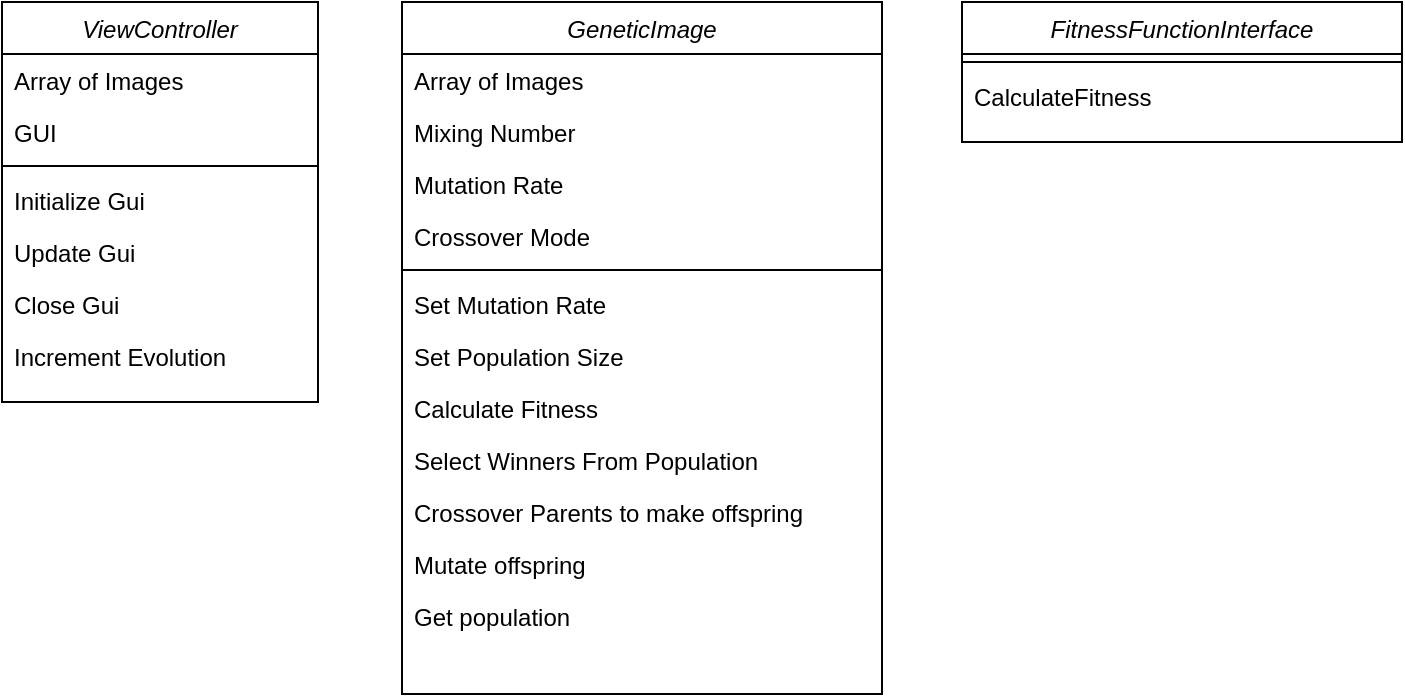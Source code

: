 <mxfile version="20.8.16" type="device" pages="2"><diagram id="C5RBs43oDa-KdzZeNtuy" name="High Level UML"><mxGraphModel dx="794" dy="519" grid="1" gridSize="10" guides="1" tooltips="1" connect="1" arrows="1" fold="1" page="1" pageScale="1" pageWidth="827" pageHeight="1169" math="0" shadow="0"><root><mxCell id="WIyWlLk6GJQsqaUBKTNV-0"/><mxCell id="WIyWlLk6GJQsqaUBKTNV-1" parent="WIyWlLk6GJQsqaUBKTNV-0"/><mxCell id="zkfFHV4jXpPFQw0GAbJ--0" value="ViewController" style="swimlane;fontStyle=2;align=center;verticalAlign=top;childLayout=stackLayout;horizontal=1;startSize=26;horizontalStack=0;resizeParent=1;resizeLast=0;collapsible=1;marginBottom=0;rounded=0;shadow=0;strokeWidth=1;" parent="WIyWlLk6GJQsqaUBKTNV-1" vertex="1"><mxGeometry x="80" y="80" width="158" height="200" as="geometry"><mxRectangle x="230" y="140" width="160" height="26" as="alternateBounds"/></mxGeometry></mxCell><mxCell id="zkfFHV4jXpPFQw0GAbJ--1" value="Array of Images" style="text;align=left;verticalAlign=top;spacingLeft=4;spacingRight=4;overflow=hidden;rotatable=0;points=[[0,0.5],[1,0.5]];portConstraint=eastwest;" parent="zkfFHV4jXpPFQw0GAbJ--0" vertex="1"><mxGeometry y="26" width="158" height="26" as="geometry"/></mxCell><mxCell id="HF-0u7GkT61bBGuTwjzQ-6" value="GUI" style="text;align=left;verticalAlign=top;spacingLeft=4;spacingRight=4;overflow=hidden;rotatable=0;points=[[0,0.5],[1,0.5]];portConstraint=eastwest;" parent="zkfFHV4jXpPFQw0GAbJ--0" vertex="1"><mxGeometry y="52" width="158" height="26" as="geometry"/></mxCell><mxCell id="zkfFHV4jXpPFQw0GAbJ--4" value="" style="line;html=1;strokeWidth=1;align=left;verticalAlign=middle;spacingTop=-1;spacingLeft=3;spacingRight=3;rotatable=0;labelPosition=right;points=[];portConstraint=eastwest;" parent="zkfFHV4jXpPFQw0GAbJ--0" vertex="1"><mxGeometry y="78" width="158" height="8" as="geometry"/></mxCell><mxCell id="HF-0u7GkT61bBGuTwjzQ-7" value="Initialize Gui" style="text;align=left;verticalAlign=top;spacingLeft=4;spacingRight=4;overflow=hidden;rotatable=0;points=[[0,0.5],[1,0.5]];portConstraint=eastwest;" parent="zkfFHV4jXpPFQw0GAbJ--0" vertex="1"><mxGeometry y="86" width="158" height="26" as="geometry"/></mxCell><mxCell id="zkfFHV4jXpPFQw0GAbJ--5" value="Update Gui" style="text;align=left;verticalAlign=top;spacingLeft=4;spacingRight=4;overflow=hidden;rotatable=0;points=[[0,0.5],[1,0.5]];portConstraint=eastwest;" parent="zkfFHV4jXpPFQw0GAbJ--0" vertex="1"><mxGeometry y="112" width="158" height="26" as="geometry"/></mxCell><mxCell id="HF-0u7GkT61bBGuTwjzQ-8" value="Close Gui" style="text;align=left;verticalAlign=top;spacingLeft=4;spacingRight=4;overflow=hidden;rotatable=0;points=[[0,0.5],[1,0.5]];portConstraint=eastwest;" parent="zkfFHV4jXpPFQw0GAbJ--0" vertex="1"><mxGeometry y="138" width="158" height="26" as="geometry"/></mxCell><mxCell id="HF-0u7GkT61bBGuTwjzQ-9" value="Increment Evolution" style="text;align=left;verticalAlign=top;spacingLeft=4;spacingRight=4;overflow=hidden;rotatable=0;points=[[0,0.5],[1,0.5]];portConstraint=eastwest;" parent="zkfFHV4jXpPFQw0GAbJ--0" vertex="1"><mxGeometry y="164" width="158" height="26" as="geometry"/></mxCell><mxCell id="HF-0u7GkT61bBGuTwjzQ-0" value="GeneticImage" style="swimlane;fontStyle=2;align=center;verticalAlign=top;childLayout=stackLayout;horizontal=1;startSize=26;horizontalStack=0;resizeParent=1;resizeLast=0;collapsible=1;marginBottom=0;rounded=0;shadow=0;strokeWidth=1;" parent="WIyWlLk6GJQsqaUBKTNV-1" vertex="1"><mxGeometry x="280" y="80" width="240" height="346" as="geometry"><mxRectangle x="230" y="140" width="160" height="26" as="alternateBounds"/></mxGeometry></mxCell><mxCell id="HF-0u7GkT61bBGuTwjzQ-1" value="Array of Images" style="text;align=left;verticalAlign=top;spacingLeft=4;spacingRight=4;overflow=hidden;rotatable=0;points=[[0,0.5],[1,0.5]];portConstraint=eastwest;" parent="HF-0u7GkT61bBGuTwjzQ-0" vertex="1"><mxGeometry y="26" width="240" height="26" as="geometry"/></mxCell><mxCell id="Dglyat8LOLAamNqZRXO0-1" value="Mixing Number" style="text;align=left;verticalAlign=top;spacingLeft=4;spacingRight=4;overflow=hidden;rotatable=0;points=[[0,0.5],[1,0.5]];portConstraint=eastwest;rounded=0;shadow=0;html=0;" parent="HF-0u7GkT61bBGuTwjzQ-0" vertex="1"><mxGeometry y="52" width="240" height="26" as="geometry"/></mxCell><mxCell id="HF-0u7GkT61bBGuTwjzQ-14" value="Mutation Rate" style="text;align=left;verticalAlign=top;spacingLeft=4;spacingRight=4;overflow=hidden;rotatable=0;points=[[0,0.5],[1,0.5]];portConstraint=eastwest;" parent="HF-0u7GkT61bBGuTwjzQ-0" vertex="1"><mxGeometry y="78" width="240" height="26" as="geometry"/></mxCell><mxCell id="Dglyat8LOLAamNqZRXO0-4" value="Crossover Mode" style="text;align=left;verticalAlign=top;spacingLeft=4;spacingRight=4;overflow=hidden;rotatable=0;points=[[0,0.5],[1,0.5]];portConstraint=eastwest;" parent="HF-0u7GkT61bBGuTwjzQ-0" vertex="1"><mxGeometry y="104" width="240" height="26" as="geometry"/></mxCell><mxCell id="HF-0u7GkT61bBGuTwjzQ-4" value="" style="line;html=1;strokeWidth=1;align=left;verticalAlign=middle;spacingTop=-1;spacingLeft=3;spacingRight=3;rotatable=0;labelPosition=right;points=[];portConstraint=eastwest;" parent="HF-0u7GkT61bBGuTwjzQ-0" vertex="1"><mxGeometry y="130" width="240" height="8" as="geometry"/></mxCell><mxCell id="HF-0u7GkT61bBGuTwjzQ-15" value="Set Mutation Rate" style="text;align=left;verticalAlign=top;spacingLeft=4;spacingRight=4;overflow=hidden;rotatable=0;points=[[0,0.5],[1,0.5]];portConstraint=eastwest;" parent="HF-0u7GkT61bBGuTwjzQ-0" vertex="1"><mxGeometry y="138" width="240" height="26" as="geometry"/></mxCell><mxCell id="HF-0u7GkT61bBGuTwjzQ-12" value="Set Population Size" style="text;align=left;verticalAlign=top;spacingLeft=4;spacingRight=4;overflow=hidden;rotatable=0;points=[[0,0.5],[1,0.5]];portConstraint=eastwest;" parent="HF-0u7GkT61bBGuTwjzQ-0" vertex="1"><mxGeometry y="164" width="240" height="26" as="geometry"/></mxCell><mxCell id="Dglyat8LOLAamNqZRXO0-24" value="Calculate Fitness" style="text;align=left;verticalAlign=top;spacingLeft=4;spacingRight=4;overflow=hidden;rotatable=0;points=[[0,0.5],[1,0.5]];portConstraint=eastwest;" parent="HF-0u7GkT61bBGuTwjzQ-0" vertex="1"><mxGeometry y="190" width="240" height="26" as="geometry"/></mxCell><mxCell id="Dglyat8LOLAamNqZRXO0-25" value="Select Winners From Population" style="text;align=left;verticalAlign=top;spacingLeft=4;spacingRight=4;overflow=hidden;rotatable=0;points=[[0,0.5],[1,0.5]];portConstraint=eastwest;" parent="HF-0u7GkT61bBGuTwjzQ-0" vertex="1"><mxGeometry y="216" width="240" height="26" as="geometry"/></mxCell><mxCell id="Dglyat8LOLAamNqZRXO0-26" value="Crossover Parents to make offspring" style="text;align=left;verticalAlign=top;spacingLeft=4;spacingRight=4;overflow=hidden;rotatable=0;points=[[0,0.5],[1,0.5]];portConstraint=eastwest;" parent="HF-0u7GkT61bBGuTwjzQ-0" vertex="1"><mxGeometry y="242" width="240" height="26" as="geometry"/></mxCell><mxCell id="Dglyat8LOLAamNqZRXO0-27" value="Mutate offspring" style="text;align=left;verticalAlign=top;spacingLeft=4;spacingRight=4;overflow=hidden;rotatable=0;points=[[0,0.5],[1,0.5]];portConstraint=eastwest;" parent="HF-0u7GkT61bBGuTwjzQ-0" vertex="1"><mxGeometry y="268" width="240" height="26" as="geometry"/></mxCell><mxCell id="Dglyat8LOLAamNqZRXO0-28" value="Get population" style="text;align=left;verticalAlign=top;spacingLeft=4;spacingRight=4;overflow=hidden;rotatable=0;points=[[0,0.5],[1,0.5]];portConstraint=eastwest;" parent="HF-0u7GkT61bBGuTwjzQ-0" vertex="1"><mxGeometry y="294" width="240" height="26" as="geometry"/></mxCell><mxCell id="M6G_Km_imUcKRK8agfzT-4" value="FitnessFunctionInterface" style="swimlane;fontStyle=2;align=center;verticalAlign=top;childLayout=stackLayout;horizontal=1;startSize=26;horizontalStack=0;resizeParent=1;resizeLast=0;collapsible=1;marginBottom=0;rounded=0;shadow=0;strokeWidth=1;" vertex="1" parent="WIyWlLk6GJQsqaUBKTNV-1"><mxGeometry x="560" y="80" width="220" height="70" as="geometry"><mxRectangle x="230" y="140" width="160" height="26" as="alternateBounds"/></mxGeometry></mxCell><mxCell id="M6G_Km_imUcKRK8agfzT-9" value="" style="line;html=1;strokeWidth=1;align=left;verticalAlign=middle;spacingTop=-1;spacingLeft=3;spacingRight=3;rotatable=0;labelPosition=right;points=[];portConstraint=eastwest;" vertex="1" parent="M6G_Km_imUcKRK8agfzT-4"><mxGeometry y="26" width="220" height="8" as="geometry"/></mxCell><mxCell id="M6G_Km_imUcKRK8agfzT-14" value="CalculateFitness" style="text;align=left;verticalAlign=top;spacingLeft=4;spacingRight=4;overflow=hidden;rotatable=0;points=[[0,0.5],[1,0.5]];portConstraint=eastwest;" vertex="1" parent="M6G_Km_imUcKRK8agfzT-4"><mxGeometry y="34" width="220" height="26" as="geometry"/></mxCell></root></mxGraphModel></diagram><diagram id="RX6wzn8BchwESDLkaYV5" name="Implementation UML"><mxGraphModel dx="794" dy="519" grid="1" gridSize="10" guides="1" tooltips="1" connect="1" arrows="1" fold="1" page="1" pageScale="1" pageWidth="850" pageHeight="1100" math="0" shadow="0"><root><mxCell id="0"/><mxCell id="1" parent="0"/><mxCell id="7HlLLQjgblkFsmD6-_Mh-1" value="GeneticImages" style="swimlane;fontStyle=2;align=center;verticalAlign=top;childLayout=stackLayout;horizontal=1;startSize=26;horizontalStack=0;resizeParent=1;resizeLast=0;collapsible=1;marginBottom=0;rounded=0;shadow=0;strokeWidth=1;" parent="1" vertex="1"><mxGeometry x="270" y="80" width="310" height="476" as="geometry"><mxRectangle x="230" y="140" width="160" height="26" as="alternateBounds"/></mxGeometry></mxCell><mxCell id="7HlLLQjgblkFsmD6-_Mh-2" value="- population: List&lt;Image&gt;" style="text;align=left;verticalAlign=top;spacingLeft=4;spacingRight=4;overflow=hidden;rotatable=0;points=[[0,0.5],[1,0.5]];portConstraint=eastwest;" parent="7HlLLQjgblkFsmD6-_Mh-1" vertex="1"><mxGeometry y="26" width="310" height="26" as="geometry"/></mxCell><mxCell id="7HlLLQjgblkFsmD6-_Mh-3" value="- mixNumber : number" style="text;align=left;verticalAlign=top;spacingLeft=4;spacingRight=4;overflow=hidden;rotatable=0;points=[[0,0.5],[1,0.5]];portConstraint=eastwest;rounded=0;shadow=0;html=0;" parent="7HlLLQjgblkFsmD6-_Mh-1" vertex="1"><mxGeometry y="52" width="310" height="26" as="geometry"/></mxCell><mxCell id="7HlLLQjgblkFsmD6-_Mh-4" value="- mutationRate : number" style="text;align=left;verticalAlign=top;spacingLeft=4;spacingRight=4;overflow=hidden;rotatable=0;points=[[0,0.5],[1,0.5]];portConstraint=eastwest;" parent="7HlLLQjgblkFsmD6-_Mh-1" vertex="1"><mxGeometry y="78" width="310" height="26" as="geometry"/></mxCell><mxCell id="7HlLLQjgblkFsmD6-_Mh-5" value="- combinationMode: number " style="text;align=left;verticalAlign=top;spacingLeft=4;spacingRight=4;overflow=hidden;rotatable=0;points=[[0,0.5],[1,0.5]];portConstraint=eastwest;" parent="7HlLLQjgblkFsmD6-_Mh-1" vertex="1"><mxGeometry y="104" width="310" height="26" as="geometry"/></mxCell><mxCell id="6NRXU0jI3UxMx_ipzWjn-9" value="- evolutionStep : number" style="text;align=left;verticalAlign=top;spacingLeft=4;spacingRight=4;overflow=hidden;rotatable=0;points=[[0,0.5],[1,0.5]];portConstraint=eastwest;" vertex="1" parent="7HlLLQjgblkFsmD6-_Mh-1"><mxGeometry y="130" width="310" height="26" as="geometry"/></mxCell><mxCell id="7HlLLQjgblkFsmD6-_Mh-16" value="- fitnessFunction: function()" style="text;align=left;verticalAlign=top;spacingLeft=4;spacingRight=4;overflow=hidden;rotatable=0;points=[[0,0.5],[1,0.5]];portConstraint=eastwest;" parent="7HlLLQjgblkFsmD6-_Mh-1" vertex="1"><mxGeometry y="156" width="310" height="26" as="geometry"/></mxCell><mxCell id="7HlLLQjgblkFsmD6-_Mh-6" value="" style="line;html=1;strokeWidth=1;align=left;verticalAlign=middle;spacingTop=-1;spacingLeft=3;spacingRight=3;rotatable=0;labelPosition=right;points=[];portConstraint=eastwest;" parent="7HlLLQjgblkFsmD6-_Mh-1" vertex="1"><mxGeometry y="182" width="310" height="8" as="geometry"/></mxCell><mxCell id="7HlLLQjgblkFsmD6-_Mh-7" value="GeneticImages(f: FitnessFunctionInterface )" style="text;align=left;verticalAlign=top;spacingLeft=4;spacingRight=4;overflow=hidden;rotatable=0;points=[[0,0.5],[1,0.5]];portConstraint=eastwest;" parent="7HlLLQjgblkFsmD6-_Mh-1" vertex="1"><mxGeometry y="190" width="310" height="26" as="geometry"/></mxCell><mxCell id="7HlLLQjgblkFsmD6-_Mh-13" value="+ getPopulation(): list&lt;Image&gt;" style="text;align=left;verticalAlign=top;spacingLeft=4;spacingRight=4;overflow=hidden;rotatable=0;points=[[0,0.5],[1,0.5]];portConstraint=eastwest;" parent="7HlLLQjgblkFsmD6-_Mh-1" vertex="1"><mxGeometry y="216" width="310" height="26" as="geometry"/></mxCell><mxCell id="7HlLLQjgblkFsmD6-_Mh-14" value="+ getFittest(): Image" style="text;align=left;verticalAlign=top;spacingLeft=4;spacingRight=4;overflow=hidden;rotatable=0;points=[[0,0.5],[1,0.5]];portConstraint=eastwest;" parent="7HlLLQjgblkFsmD6-_Mh-1" vertex="1"><mxGeometry y="242" width="310" height="26" as="geometry"/></mxCell><mxCell id="7HlLLQjgblkFsmD6-_Mh-8" value="+ setPopulationSize(n: number): None" style="text;align=left;verticalAlign=top;spacingLeft=4;spacingRight=4;overflow=hidden;rotatable=0;points=[[0,0.5],[1,0.5]];portConstraint=eastwest;" parent="7HlLLQjgblkFsmD6-_Mh-1" vertex="1"><mxGeometry y="268" width="310" height="26" as="geometry"/></mxCell><mxCell id="6NRXU0jI3UxMx_ipzWjn-10" value="+ setFitnessFunction(f: FitnessFunctionInterface): None" style="text;align=left;verticalAlign=top;spacingLeft=4;spacingRight=4;overflow=hidden;rotatable=0;points=[[0,0.5],[1,0.5]];portConstraint=eastwest;" vertex="1" parent="7HlLLQjgblkFsmD6-_Mh-1"><mxGeometry y="294" width="310" height="26" as="geometry"/></mxCell><mxCell id="7HlLLQjgblkFsmD6-_Mh-9" value="- calcFitness(m: Image): number" style="text;align=left;verticalAlign=top;spacingLeft=4;spacingRight=4;overflow=hidden;rotatable=0;points=[[0,0.5],[1,0.5]];portConstraint=eastwest;" parent="7HlLLQjgblkFsmD6-_Mh-1" vertex="1"><mxGeometry y="320" width="310" height="26" as="geometry"/></mxCell><mxCell id="7HlLLQjgblkFsmD6-_Mh-10" value="- selectParent(): Image" style="text;align=left;verticalAlign=top;spacingLeft=4;spacingRight=4;overflow=hidden;rotatable=0;points=[[0,0.5],[1,0.5]];portConstraint=eastwest;" parent="7HlLLQjgblkFsmD6-_Mh-1" vertex="1"><mxGeometry y="346" width="310" height="26" as="geometry"/></mxCell><mxCell id="7HlLLQjgblkFsmD6-_Mh-11" value="- crossMember(members: list&lt;?&gt;): Image" style="text;align=left;verticalAlign=top;spacingLeft=4;spacingRight=4;overflow=hidden;rotatable=0;points=[[0,0.5],[1,0.5]];portConstraint=eastwest;" parent="7HlLLQjgblkFsmD6-_Mh-1" vertex="1"><mxGeometry y="372" width="310" height="26" as="geometry"/></mxCell><mxCell id="7HlLLQjgblkFsmD6-_Mh-12" value="- mutate(m: Image): Image" style="text;align=left;verticalAlign=top;spacingLeft=4;spacingRight=4;overflow=hidden;rotatable=0;points=[[0,0.5],[1,0.5]];portConstraint=eastwest;" parent="7HlLLQjgblkFsmD6-_Mh-1" vertex="1"><mxGeometry y="398" width="310" height="26" as="geometry"/></mxCell><mxCell id="7HlLLQjgblkFsmD6-_Mh-15" value="- step(): None" style="text;align=left;verticalAlign=top;spacingLeft=4;spacingRight=4;overflow=hidden;rotatable=0;points=[[0,0.5],[1,0.5]];portConstraint=eastwest;" parent="7HlLLQjgblkFsmD6-_Mh-1" vertex="1"><mxGeometry y="424" width="310" height="26" as="geometry"/></mxCell><mxCell id="7HlLLQjgblkFsmD6-_Mh-17" value="+ getStep(): number" style="text;align=left;verticalAlign=top;spacingLeft=4;spacingRight=4;overflow=hidden;rotatable=0;points=[[0,0.5],[1,0.5]];portConstraint=eastwest;" parent="7HlLLQjgblkFsmD6-_Mh-1" vertex="1"><mxGeometry y="450" width="310" height="26" as="geometry"/></mxCell><mxCell id="Hs5vui5sn55AEE9bMGbn-1" value="ViewController" style="swimlane;fontStyle=2;align=center;verticalAlign=top;childLayout=stackLayout;horizontal=1;startSize=26;horizontalStack=0;resizeParent=1;resizeLast=0;collapsible=1;marginBottom=0;rounded=0;shadow=0;strokeWidth=1;" parent="1" vertex="1"><mxGeometry x="50" y="80" width="200" height="140" as="geometry"><mxRectangle x="230" y="140" width="160" height="26" as="alternateBounds"/></mxGeometry></mxCell><mxCell id="Hs5vui5sn55AEE9bMGbn-2" value="- images: List&lt;Image&gt;" style="text;align=left;verticalAlign=top;spacingLeft=4;spacingRight=4;overflow=hidden;rotatable=0;points=[[0,0.5],[1,0.5]];portConstraint=eastwest;" parent="Hs5vui5sn55AEE9bMGbn-1" vertex="1"><mxGeometry y="26" width="200" height="26" as="geometry"/></mxCell><mxCell id="Hs5vui5sn55AEE9bMGbn-4" value="" style="line;html=1;strokeWidth=1;align=left;verticalAlign=middle;spacingTop=-1;spacingLeft=3;spacingRight=3;rotatable=0;labelPosition=right;points=[];portConstraint=eastwest;" parent="Hs5vui5sn55AEE9bMGbn-1" vertex="1"><mxGeometry y="52" width="200" height="8" as="geometry"/></mxCell><mxCell id="Hs5vui5sn55AEE9bMGbn-5" value="ViewController(m: GeneticImages)" style="text;align=left;verticalAlign=top;spacingLeft=4;spacingRight=4;overflow=hidden;rotatable=0;points=[[0,0.5],[1,0.5]];portConstraint=eastwest;" parent="Hs5vui5sn55AEE9bMGbn-1" vertex="1"><mxGeometry y="60" width="200" height="26" as="geometry"/></mxCell><mxCell id="Hs5vui5sn55AEE9bMGbn-6" value="+update() : None" style="text;align=left;verticalAlign=top;spacingLeft=4;spacingRight=4;overflow=hidden;rotatable=0;points=[[0,0.5],[1,0.5]];portConstraint=eastwest;" parent="Hs5vui5sn55AEE9bMGbn-1" vertex="1"><mxGeometry y="86" width="200" height="26" as="geometry"/></mxCell><mxCell id="Hs5vui5sn55AEE9bMGbn-8" value="+animate() : None" style="text;align=left;verticalAlign=top;spacingLeft=4;spacingRight=4;overflow=hidden;rotatable=0;points=[[0,0.5],[1,0.5]];portConstraint=eastwest;" parent="Hs5vui5sn55AEE9bMGbn-1" vertex="1"><mxGeometry y="112" width="200" height="26" as="geometry"/></mxCell><mxCell id="6NRXU0jI3UxMx_ipzWjn-1" value="FitnessFunctionInterface" style="swimlane;fontStyle=2;align=center;verticalAlign=top;childLayout=stackLayout;horizontal=1;startSize=26;horizontalStack=0;resizeParent=1;resizeLast=0;collapsible=1;marginBottom=0;rounded=0;shadow=0;strokeWidth=1;" vertex="1" parent="1"><mxGeometry x="600" y="80" width="220" height="60" as="geometry"><mxRectangle x="230" y="140" width="160" height="26" as="alternateBounds"/></mxGeometry></mxCell><mxCell id="6NRXU0jI3UxMx_ipzWjn-2" value="" style="line;html=1;strokeWidth=1;align=left;verticalAlign=middle;spacingTop=-1;spacingLeft=3;spacingRight=3;rotatable=0;labelPosition=right;points=[];portConstraint=eastwest;" vertex="1" parent="6NRXU0jI3UxMx_ipzWjn-1"><mxGeometry y="26" width="220" height="8" as="geometry"/></mxCell><mxCell id="6NRXU0jI3UxMx_ipzWjn-3" value="+ calcFitness(m: Image): number" style="text;align=left;verticalAlign=top;spacingLeft=4;spacingRight=4;overflow=hidden;rotatable=0;points=[[0,0.5],[1,0.5]];portConstraint=eastwest;" vertex="1" parent="6NRXU0jI3UxMx_ipzWjn-1"><mxGeometry y="34" width="220" height="26" as="geometry"/></mxCell><mxCell id="6NRXU0jI3UxMx_ipzWjn-4" value="CircleFitnessFunction" style="swimlane;fontStyle=2;align=center;verticalAlign=top;childLayout=stackLayout;horizontal=1;startSize=26;horizontalStack=0;resizeParent=1;resizeLast=0;collapsible=1;marginBottom=0;rounded=0;shadow=0;strokeWidth=1;" vertex="1" parent="1"><mxGeometry x="600" y="180" width="220" height="60" as="geometry"><mxRectangle x="230" y="140" width="160" height="26" as="alternateBounds"/></mxGeometry></mxCell><mxCell id="6NRXU0jI3UxMx_ipzWjn-5" value="" style="line;html=1;strokeWidth=1;align=left;verticalAlign=middle;spacingTop=-1;spacingLeft=3;spacingRight=3;rotatable=0;labelPosition=right;points=[];portConstraint=eastwest;" vertex="1" parent="6NRXU0jI3UxMx_ipzWjn-4"><mxGeometry y="26" width="220" height="8" as="geometry"/></mxCell><mxCell id="6NRXU0jI3UxMx_ipzWjn-6" value="+ calcFitness(m: Image): number" style="text;align=left;verticalAlign=top;spacingLeft=4;spacingRight=4;overflow=hidden;rotatable=0;points=[[0,0.5],[1,0.5]];portConstraint=eastwest;" vertex="1" parent="6NRXU0jI3UxMx_ipzWjn-4"><mxGeometry y="34" width="220" height="26" as="geometry"/></mxCell><mxCell id="6NRXU0jI3UxMx_ipzWjn-8" style="edgeStyle=orthogonalEdgeStyle;rounded=0;orthogonalLoop=1;jettySize=auto;html=1;exitX=1;exitY=0.5;exitDx=0;exitDy=0;entryX=1;entryY=0.5;entryDx=0;entryDy=0;" edge="1" parent="1" source="6NRXU0jI3UxMx_ipzWjn-3" target="6NRXU0jI3UxMx_ipzWjn-6"><mxGeometry relative="1" as="geometry"/></mxCell></root></mxGraphModel></diagram></mxfile>
